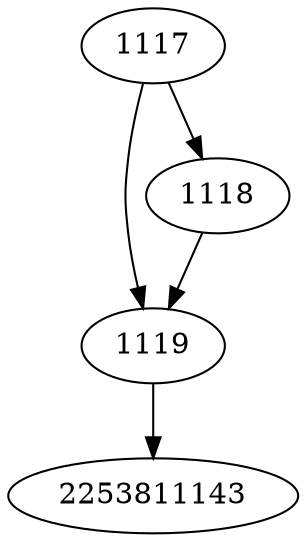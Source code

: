 strict digraph  {
1119;
1117;
1118;
2253811143;
1119 -> 2253811143;
1117 -> 1118;
1117 -> 1119;
1118 -> 1119;
}
